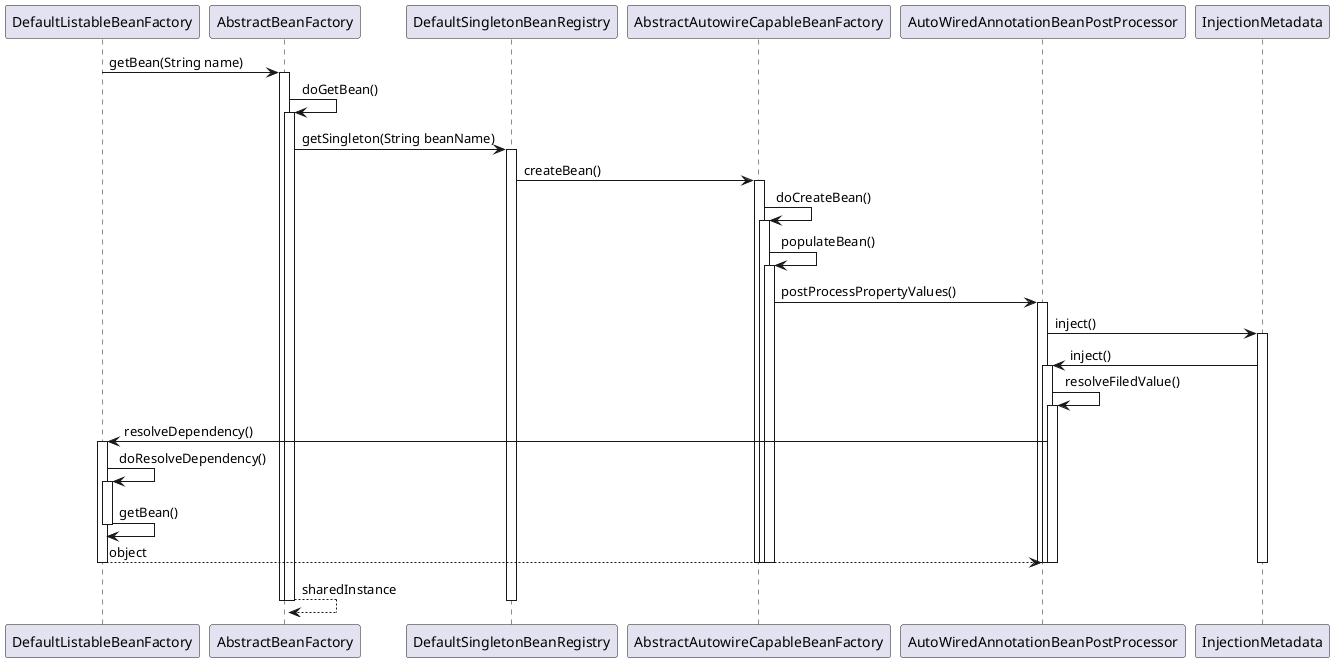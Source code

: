 @startuml

DefaultListableBeanFactory -> AbstractBeanFactory: getBean(String name)
activate AbstractBeanFactory
    AbstractBeanFactory -> AbstractBeanFactory: doGetBean()
    activate AbstractBeanFactory
        AbstractBeanFactory -> DefaultSingletonBeanRegistry: getSingleton(String beanName)
        activate DefaultSingletonBeanRegistry
            DefaultSingletonBeanRegistry -> AbstractAutowireCapableBeanFactory: createBean()
            activate AbstractAutowireCapableBeanFactory
                AbstractAutowireCapableBeanFactory -> AbstractAutowireCapableBeanFactory: doCreateBean()
                activate AbstractAutowireCapableBeanFactory
                    AbstractAutowireCapableBeanFactory -> AbstractAutowireCapableBeanFactory: populateBean()
                    activate AbstractAutowireCapableBeanFactory
                        AbstractAutowireCapableBeanFactory -> AutoWiredAnnotationBeanPostProcessor: postProcessPropertyValues()
                        activate AutoWiredAnnotationBeanPostProcessor
                            AutoWiredAnnotationBeanPostProcessor -> InjectionMetadata: inject()
                            activate InjectionMetadata
                                InjectionMetadata -> AutoWiredAnnotationBeanPostProcessor: inject()
                                activate AutoWiredAnnotationBeanPostProcessor
                                    AutoWiredAnnotationBeanPostProcessor -> AutoWiredAnnotationBeanPostProcessor: resolveFiledValue()
                                    activate AutoWiredAnnotationBeanPostProcessor
                                        AutoWiredAnnotationBeanPostProcessor -> DefaultListableBeanFactory: resolveDependency()
                                        activate DefaultListableBeanFactory
                                            DefaultListableBeanFactory -> DefaultListableBeanFactory: doResolveDependency()
                                            activate DefaultListableBeanFactory
                                                DefaultListableBeanFactory -> DefaultListableBeanFactory: getBean()
                                            deactivate DefaultListableBeanFactory
                                            return object
                                        deactivate DefaultListableBeanFactory
                                    deactivate AutoWiredAnnotationBeanPostProcessor
                                deactivate AutoWiredAnnotationBeanPostProcessor
                            deactivate InjectionMetadata
                        deactivate AutoWiredAnnotationBeanPostProcessor
                    deactivate AbstractAutowireCapableBeanFactory
                deactivate AbstractAutowireCapableBeanFactory
            deactivate AbstractAutowireCapableBeanFactory
          return sharedInstance
        deactivate DefaultSingletonBeanRegistry
    deactivate AbstractBeanFactory
deactivate AbstractBeanFactory

@enduml